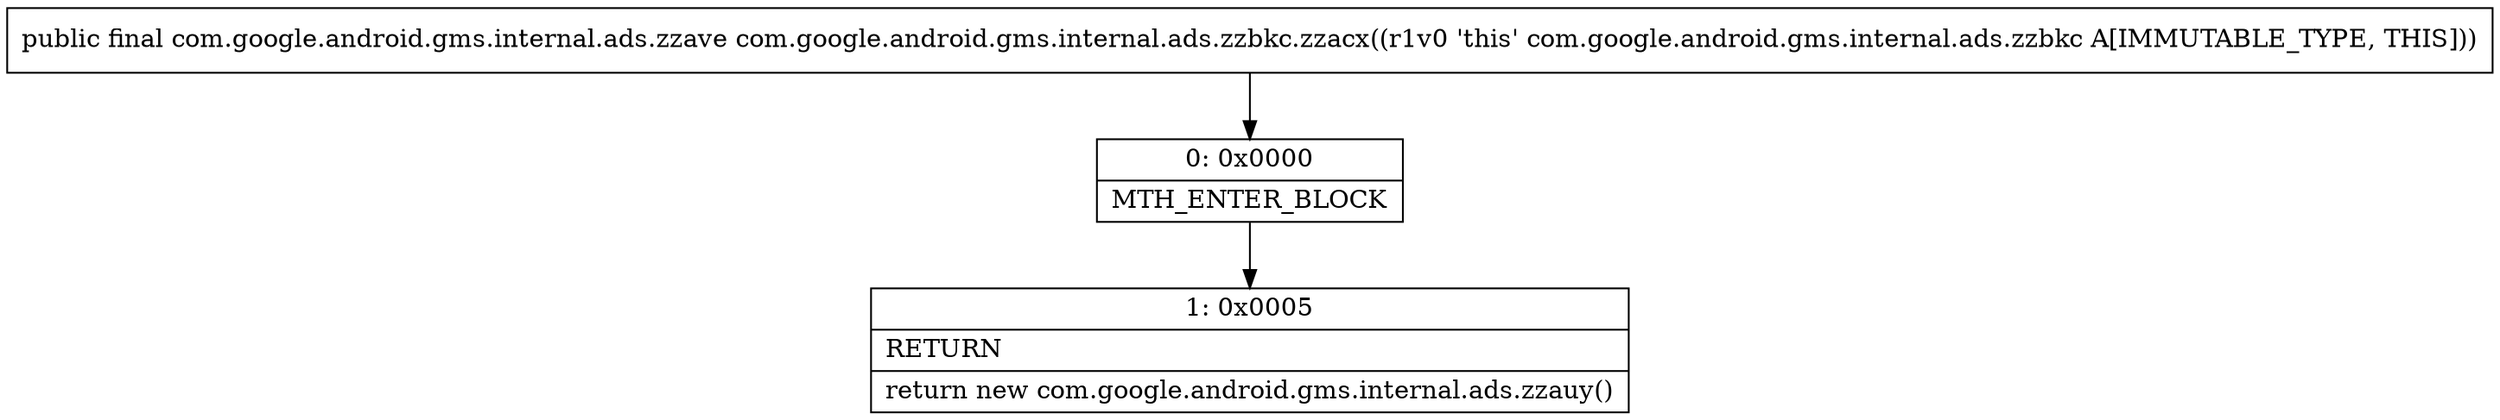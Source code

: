 digraph "CFG forcom.google.android.gms.internal.ads.zzbkc.zzacx()Lcom\/google\/android\/gms\/internal\/ads\/zzave;" {
Node_0 [shape=record,label="{0\:\ 0x0000|MTH_ENTER_BLOCK\l}"];
Node_1 [shape=record,label="{1\:\ 0x0005|RETURN\l|return new com.google.android.gms.internal.ads.zzauy()\l}"];
MethodNode[shape=record,label="{public final com.google.android.gms.internal.ads.zzave com.google.android.gms.internal.ads.zzbkc.zzacx((r1v0 'this' com.google.android.gms.internal.ads.zzbkc A[IMMUTABLE_TYPE, THIS])) }"];
MethodNode -> Node_0;
Node_0 -> Node_1;
}

